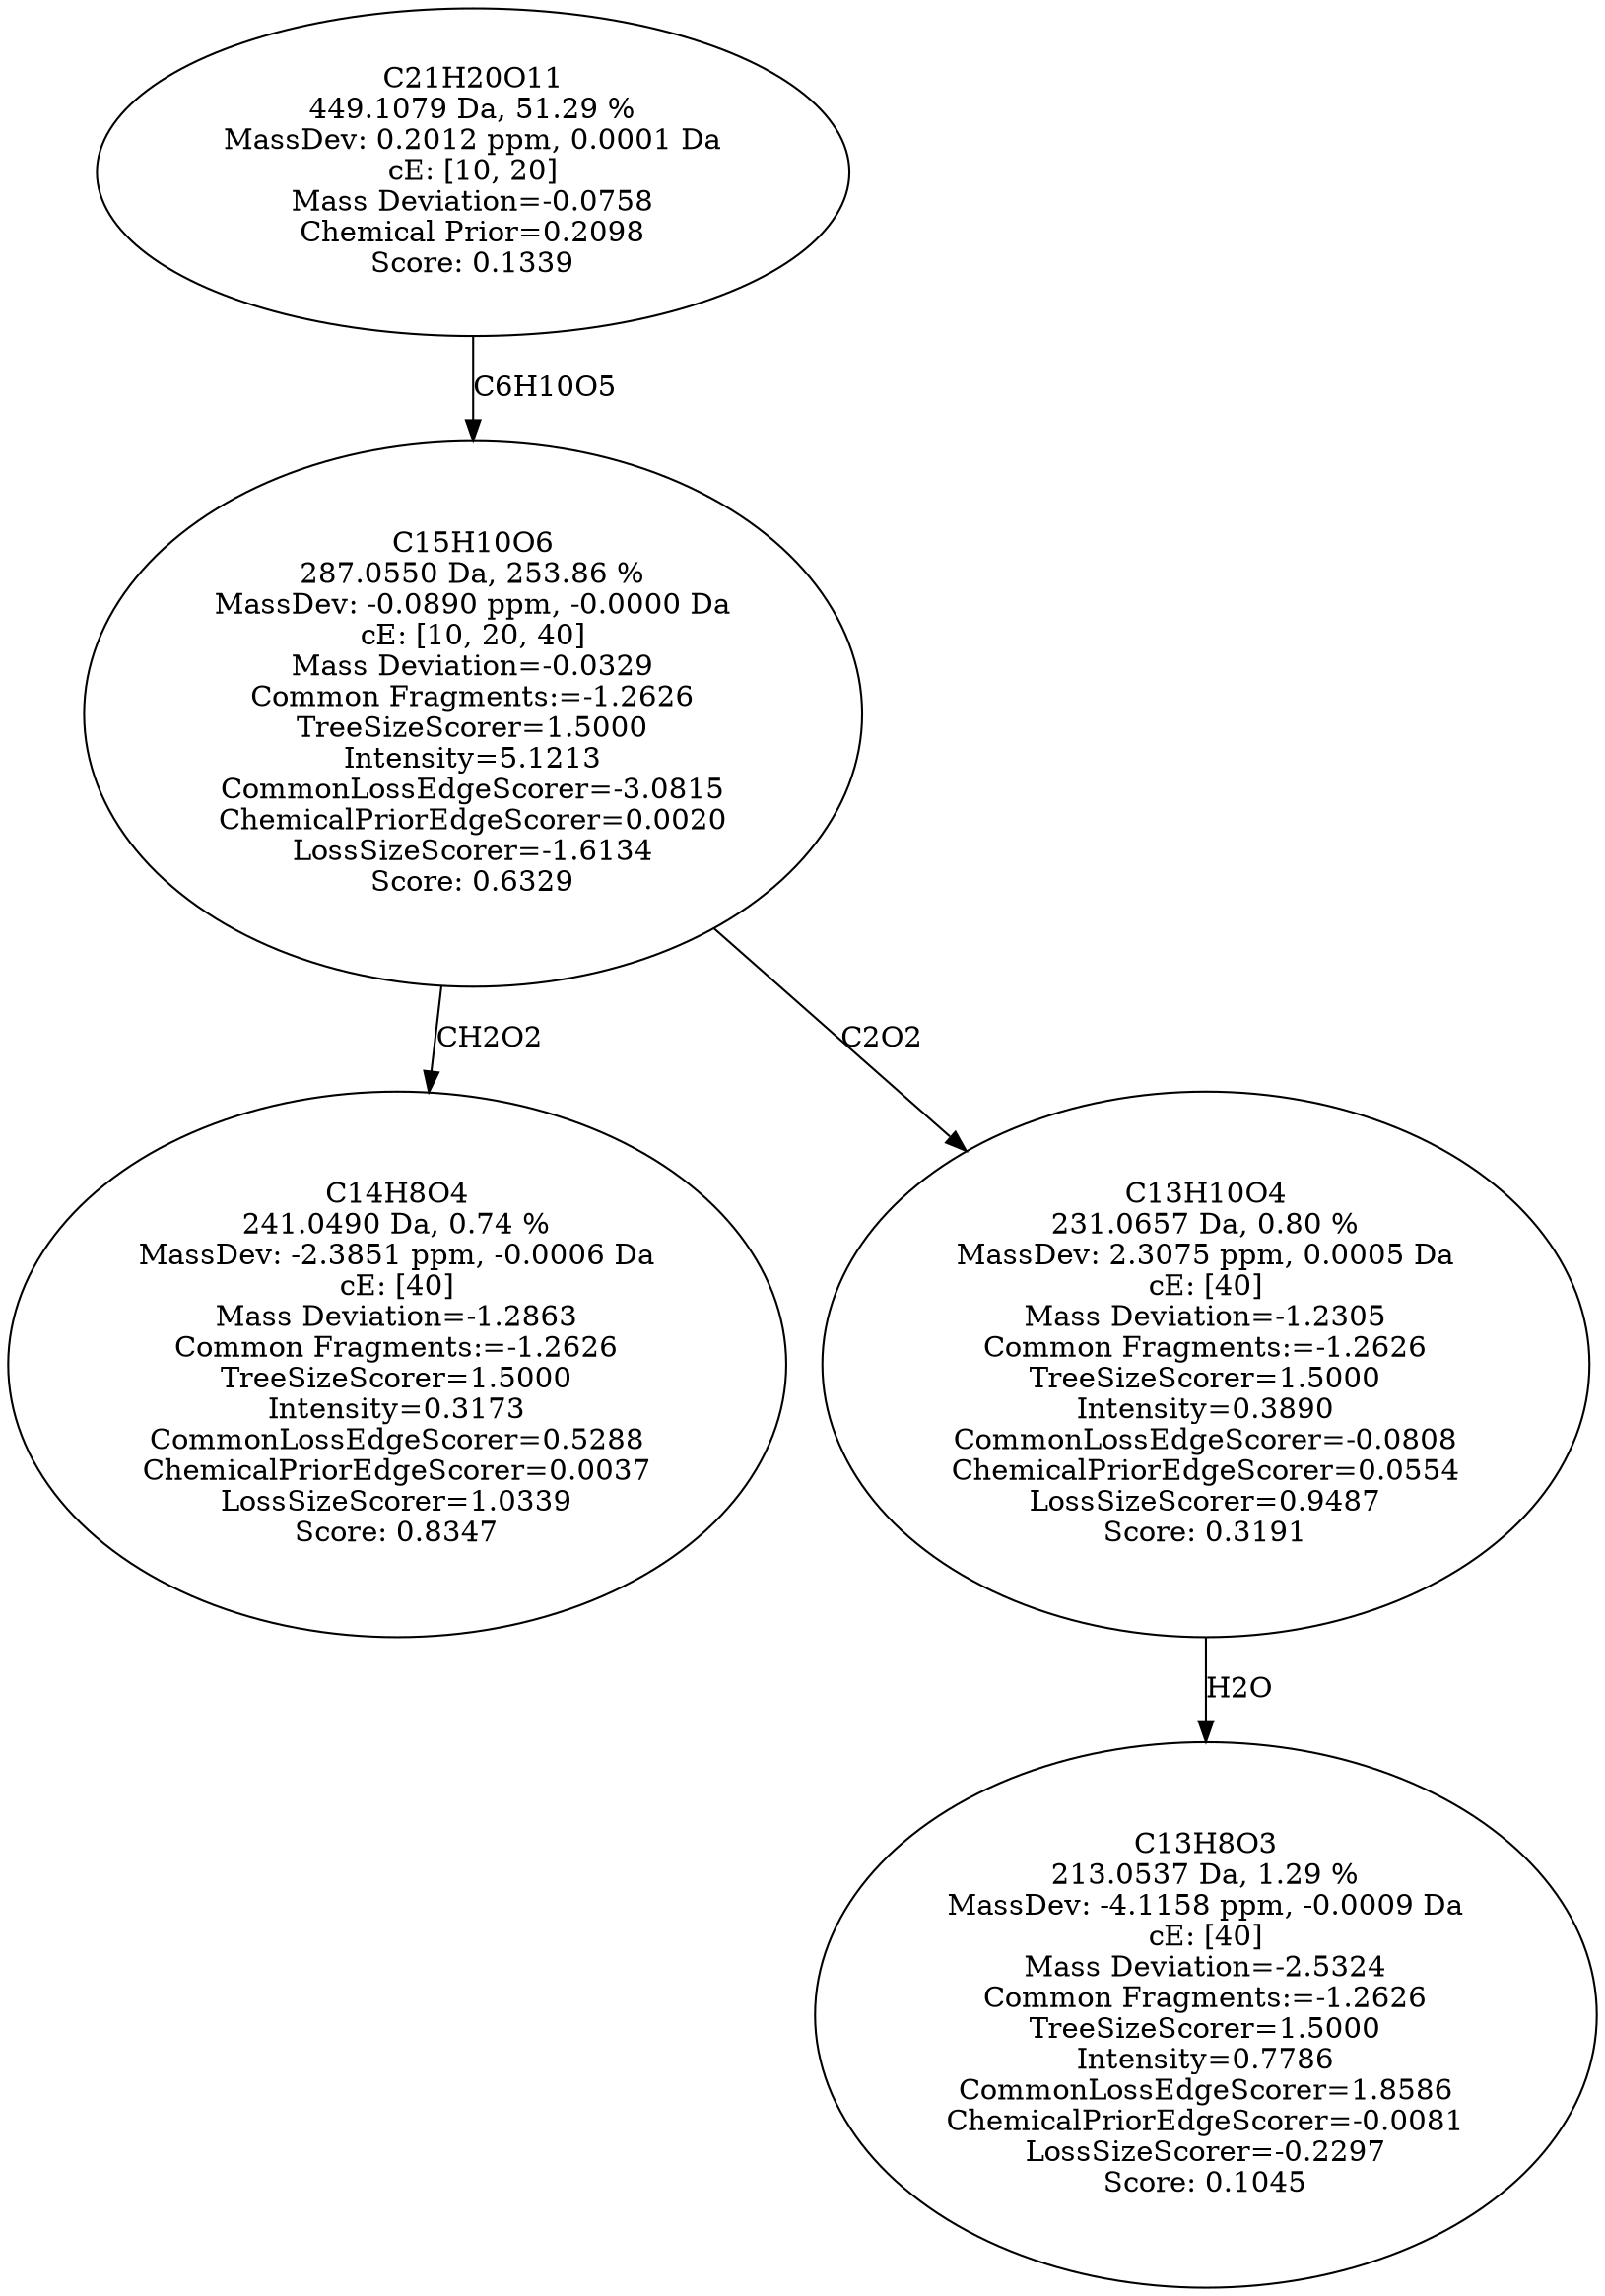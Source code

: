 strict digraph {
v1 [label="C14H8O4\n241.0490 Da, 0.74 %\nMassDev: -2.3851 ppm, -0.0006 Da\ncE: [40]\nMass Deviation=-1.2863\nCommon Fragments:=-1.2626\nTreeSizeScorer=1.5000\nIntensity=0.3173\nCommonLossEdgeScorer=0.5288\nChemicalPriorEdgeScorer=0.0037\nLossSizeScorer=1.0339\nScore: 0.8347"];
v2 [label="C13H8O3\n213.0537 Da, 1.29 %\nMassDev: -4.1158 ppm, -0.0009 Da\ncE: [40]\nMass Deviation=-2.5324\nCommon Fragments:=-1.2626\nTreeSizeScorer=1.5000\nIntensity=0.7786\nCommonLossEdgeScorer=1.8586\nChemicalPriorEdgeScorer=-0.0081\nLossSizeScorer=-0.2297\nScore: 0.1045"];
v3 [label="C13H10O4\n231.0657 Da, 0.80 %\nMassDev: 2.3075 ppm, 0.0005 Da\ncE: [40]\nMass Deviation=-1.2305\nCommon Fragments:=-1.2626\nTreeSizeScorer=1.5000\nIntensity=0.3890\nCommonLossEdgeScorer=-0.0808\nChemicalPriorEdgeScorer=0.0554\nLossSizeScorer=0.9487\nScore: 0.3191"];
v4 [label="C15H10O6\n287.0550 Da, 253.86 %\nMassDev: -0.0890 ppm, -0.0000 Da\ncE: [10, 20, 40]\nMass Deviation=-0.0329\nCommon Fragments:=-1.2626\nTreeSizeScorer=1.5000\nIntensity=5.1213\nCommonLossEdgeScorer=-3.0815\nChemicalPriorEdgeScorer=0.0020\nLossSizeScorer=-1.6134\nScore: 0.6329"];
v5 [label="C21H20O11\n449.1079 Da, 51.29 %\nMassDev: 0.2012 ppm, 0.0001 Da\ncE: [10, 20]\nMass Deviation=-0.0758\nChemical Prior=0.2098\nScore: 0.1339"];
v4 -> v1 [label="CH2O2"];
v3 -> v2 [label="H2O"];
v4 -> v3 [label="C2O2"];
v5 -> v4 [label="C6H10O5"];
}